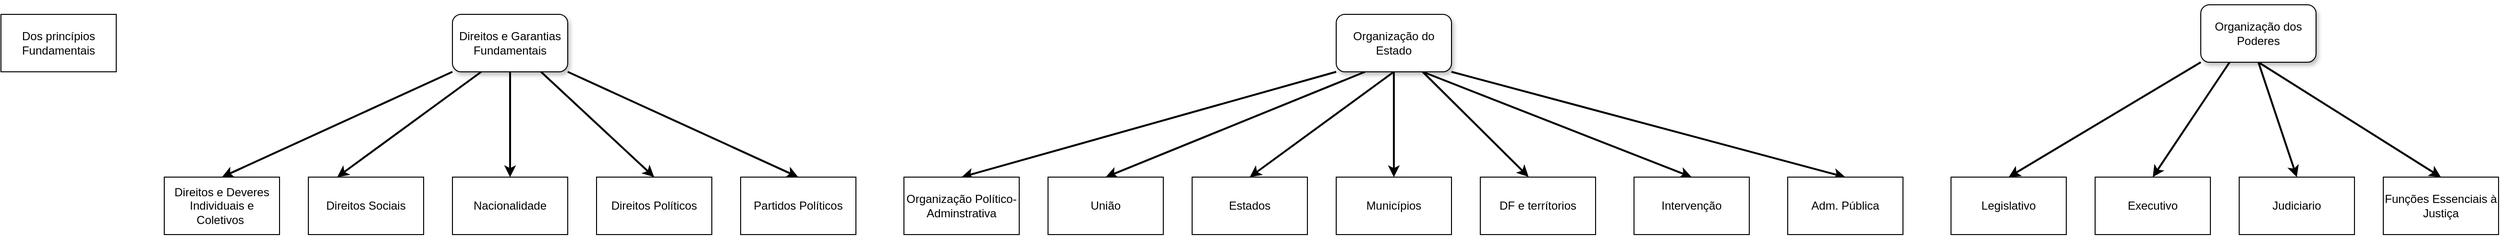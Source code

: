 <mxfile version="20.7.4" type="github">
  <diagram id="7ffOYEasKSPsLMKyowBz" name="CF">
    <mxGraphModel dx="1035" dy="522" grid="1" gridSize="10" guides="1" tooltips="1" connect="1" arrows="1" fold="1" page="1" pageScale="1" pageWidth="1e+31" pageHeight="1e+55" math="0" shadow="0">
      <root>
        <mxCell id="0" />
        <mxCell id="1" parent="0" />
        <mxCell id="GkByy-GgfKumErXublh6-1" value="Dos princípios Fundamentais" style="rounded=0;whiteSpace=wrap;html=1;" parent="1" vertex="1">
          <mxGeometry x="15470890" y="14953940" width="120" height="60" as="geometry" />
        </mxCell>
        <mxCell id="GkByy-GgfKumErXublh6-2" value="Direitos e Garantias Fundamentais" style="rounded=1;whiteSpace=wrap;html=1;shadow=1;glass=0;" parent="1" vertex="1">
          <mxGeometry x="15471360" y="14953940" width="120" height="60" as="geometry" />
        </mxCell>
        <mxCell id="GkByy-GgfKumErXublh6-3" value="Direitos e Deveres Individuais e Coletivos&amp;nbsp;" style="rounded=0;whiteSpace=wrap;html=1;" parent="1" vertex="1">
          <mxGeometry x="15471060" y="14954110" width="120" height="60" as="geometry" />
        </mxCell>
        <mxCell id="GkByy-GgfKumErXublh6-4" value="Direitos Sociais" style="rounded=0;whiteSpace=wrap;html=1;" parent="1" vertex="1">
          <mxGeometry x="15471210" y="14954110" width="120" height="60" as="geometry" />
        </mxCell>
        <mxCell id="GkByy-GgfKumErXublh6-5" value="Nacionalidade" style="rounded=0;whiteSpace=wrap;html=1;" parent="1" vertex="1">
          <mxGeometry x="15471360" y="14954110" width="120" height="60" as="geometry" />
        </mxCell>
        <mxCell id="GkByy-GgfKumErXublh6-6" value="Direitos Políticos" style="rounded=0;whiteSpace=wrap;html=1;" parent="1" vertex="1">
          <mxGeometry x="15471510" y="14954110" width="120" height="60" as="geometry" />
        </mxCell>
        <mxCell id="GkByy-GgfKumErXublh6-7" value="Partidos Políticos" style="rounded=0;whiteSpace=wrap;html=1;" parent="1" vertex="1">
          <mxGeometry x="15471660" y="14954110" width="120" height="60" as="geometry" />
        </mxCell>
        <mxCell id="GkByy-GgfKumErXublh6-10" value="" style="endArrow=classic;html=1;rounded=0;entryX=0.5;entryY=0;entryDx=0;entryDy=0;exitX=0;exitY=1;exitDx=0;exitDy=0;strokeWidth=2;" parent="1" source="GkByy-GgfKumErXublh6-2" target="GkByy-GgfKumErXublh6-3" edge="1">
          <mxGeometry width="50" height="50" relative="1" as="geometry">
            <mxPoint x="15471380" y="14954070" as="sourcePoint" />
            <mxPoint x="15471430" y="14954020" as="targetPoint" />
          </mxGeometry>
        </mxCell>
        <mxCell id="GkByy-GgfKumErXublh6-11" value="" style="endArrow=classic;html=1;rounded=0;entryX=0.25;entryY=0;entryDx=0;entryDy=0;exitX=0.25;exitY=1;exitDx=0;exitDy=0;strokeWidth=2;" parent="1" source="GkByy-GgfKumErXublh6-2" target="GkByy-GgfKumErXublh6-4" edge="1">
          <mxGeometry width="50" height="50" relative="1" as="geometry">
            <mxPoint x="15471500" y="14954000" as="sourcePoint" />
            <mxPoint x="15471260" y="14954110" as="targetPoint" />
          </mxGeometry>
        </mxCell>
        <mxCell id="GkByy-GgfKumErXublh6-12" value="" style="endArrow=classic;html=1;rounded=0;entryX=0.5;entryY=0;entryDx=0;entryDy=0;exitX=0.5;exitY=1;exitDx=0;exitDy=0;strokeWidth=2;" parent="1" source="GkByy-GgfKumErXublh6-2" target="GkByy-GgfKumErXublh6-5" edge="1">
          <mxGeometry width="50" height="50" relative="1" as="geometry">
            <mxPoint x="15471670" y="14953980" as="sourcePoint" />
            <mxPoint x="15471430" y="14954090" as="targetPoint" />
          </mxGeometry>
        </mxCell>
        <mxCell id="GkByy-GgfKumErXublh6-13" value="" style="endArrow=classic;html=1;rounded=0;entryX=0.5;entryY=0;entryDx=0;entryDy=0;strokeWidth=2;" parent="1" source="GkByy-GgfKumErXublh6-2" target="GkByy-GgfKumErXublh6-6" edge="1">
          <mxGeometry width="50" height="50" relative="1" as="geometry">
            <mxPoint x="15471760" y="14953970" as="sourcePoint" />
            <mxPoint x="15471520" y="14954080" as="targetPoint" />
          </mxGeometry>
        </mxCell>
        <mxCell id="GkByy-GgfKumErXublh6-14" value="" style="endArrow=classic;html=1;rounded=0;entryX=0.5;entryY=0;entryDx=0;entryDy=0;exitX=1;exitY=1;exitDx=0;exitDy=0;strokeWidth=2;" parent="1" source="GkByy-GgfKumErXublh6-2" target="GkByy-GgfKumErXublh6-7" edge="1">
          <mxGeometry width="50" height="50" relative="1" as="geometry">
            <mxPoint x="15471770" y="14953950" as="sourcePoint" />
            <mxPoint x="15471530" y="14954060" as="targetPoint" />
          </mxGeometry>
        </mxCell>
        <mxCell id="GkByy-GgfKumErXublh6-27" style="rounded=0;orthogonalLoop=1;jettySize=auto;html=1;exitX=0;exitY=1;exitDx=0;exitDy=0;entryX=0.5;entryY=0;entryDx=0;entryDy=0;strokeWidth=2;" parent="1" source="GkByy-GgfKumErXublh6-15" target="GkByy-GgfKumErXublh6-16" edge="1">
          <mxGeometry relative="1" as="geometry" />
        </mxCell>
        <mxCell id="GkByy-GgfKumErXublh6-28" style="edgeStyle=none;rounded=0;orthogonalLoop=1;jettySize=auto;html=1;exitX=0.25;exitY=1;exitDx=0;exitDy=0;entryX=0.5;entryY=0;entryDx=0;entryDy=0;strokeWidth=2;" parent="1" source="GkByy-GgfKumErXublh6-15" target="GkByy-GgfKumErXublh6-17" edge="1">
          <mxGeometry relative="1" as="geometry" />
        </mxCell>
        <mxCell id="GkByy-GgfKumErXublh6-29" style="edgeStyle=none;rounded=0;orthogonalLoop=1;jettySize=auto;html=1;exitX=0.5;exitY=1;exitDx=0;exitDy=0;entryX=0.5;entryY=0;entryDx=0;entryDy=0;strokeWidth=2;" parent="1" source="GkByy-GgfKumErXublh6-15" target="GkByy-GgfKumErXublh6-18" edge="1">
          <mxGeometry relative="1" as="geometry" />
        </mxCell>
        <mxCell id="GkByy-GgfKumErXublh6-30" style="edgeStyle=none;rounded=0;orthogonalLoop=1;jettySize=auto;html=1;exitX=1;exitY=1;exitDx=0;exitDy=0;entryX=0.5;entryY=0;entryDx=0;entryDy=0;strokeWidth=2;" parent="1" source="GkByy-GgfKumErXublh6-15" target="GkByy-GgfKumErXublh6-22" edge="1">
          <mxGeometry relative="1" as="geometry" />
        </mxCell>
        <mxCell id="GkByy-GgfKumErXublh6-31" style="edgeStyle=none;rounded=0;orthogonalLoop=1;jettySize=auto;html=1;exitX=0.75;exitY=1;exitDx=0;exitDy=0;entryX=0.5;entryY=0;entryDx=0;entryDy=0;strokeWidth=2;" parent="1" source="GkByy-GgfKumErXublh6-15" target="GkByy-GgfKumErXublh6-21" edge="1">
          <mxGeometry relative="1" as="geometry" />
        </mxCell>
        <mxCell id="GkByy-GgfKumErXublh6-32" style="edgeStyle=none;rounded=0;orthogonalLoop=1;jettySize=auto;html=1;exitX=0.75;exitY=1;exitDx=0;exitDy=0;entryX=0.419;entryY=-0.004;entryDx=0;entryDy=0;entryPerimeter=0;strokeWidth=2;" parent="1" source="GkByy-GgfKumErXublh6-15" target="GkByy-GgfKumErXublh6-20" edge="1">
          <mxGeometry relative="1" as="geometry" />
        </mxCell>
        <mxCell id="GkByy-GgfKumErXublh6-33" style="edgeStyle=none;rounded=0;orthogonalLoop=1;jettySize=auto;html=1;exitX=0.5;exitY=1;exitDx=0;exitDy=0;entryX=0.5;entryY=0;entryDx=0;entryDy=0;strokeWidth=2;" parent="1" source="GkByy-GgfKumErXublh6-15" target="GkByy-GgfKumErXublh6-19" edge="1">
          <mxGeometry relative="1" as="geometry" />
        </mxCell>
        <mxCell id="GkByy-GgfKumErXublh6-15" value="Organização do Estado" style="rounded=1;whiteSpace=wrap;html=1;shadow=1;glass=0;" parent="1" vertex="1">
          <mxGeometry x="15472280" y="14953940" width="120" height="60" as="geometry" />
        </mxCell>
        <mxCell id="GkByy-GgfKumErXublh6-16" value="Organização Político-Adminstrativa" style="rounded=0;whiteSpace=wrap;html=1;" parent="1" vertex="1">
          <mxGeometry x="15471830" y="14954110" width="120" height="60" as="geometry" />
        </mxCell>
        <mxCell id="GkByy-GgfKumErXublh6-17" value="União" style="rounded=0;whiteSpace=wrap;html=1;" parent="1" vertex="1">
          <mxGeometry x="15471980" y="14954110" width="120" height="60" as="geometry" />
        </mxCell>
        <mxCell id="GkByy-GgfKumErXublh6-18" value="Estados" style="rounded=0;whiteSpace=wrap;html=1;" parent="1" vertex="1">
          <mxGeometry x="15472130" y="14954110" width="120" height="60" as="geometry" />
        </mxCell>
        <mxCell id="GkByy-GgfKumErXublh6-19" value="Municípios" style="rounded=0;whiteSpace=wrap;html=1;" parent="1" vertex="1">
          <mxGeometry x="15472280" y="14954110" width="120" height="60" as="geometry" />
        </mxCell>
        <mxCell id="GkByy-GgfKumErXublh6-20" value="DF e terrítorios" style="rounded=0;whiteSpace=wrap;html=1;" parent="1" vertex="1">
          <mxGeometry x="15472430" y="14954110" width="120" height="60" as="geometry" />
        </mxCell>
        <mxCell id="GkByy-GgfKumErXublh6-21" value="Intervenção" style="rounded=0;whiteSpace=wrap;html=1;" parent="1" vertex="1">
          <mxGeometry x="15472590" y="14954110" width="120" height="60" as="geometry" />
        </mxCell>
        <mxCell id="GkByy-GgfKumErXublh6-22" value="Adm. Pública" style="rounded=0;whiteSpace=wrap;html=1;" parent="1" vertex="1">
          <mxGeometry x="15472750" y="14954110" width="120" height="60" as="geometry" />
        </mxCell>
        <mxCell id="EckTjDM6oESHF6MNkuEY-1" style="rounded=0;orthogonalLoop=1;jettySize=auto;html=1;exitX=0;exitY=1;exitDx=0;exitDy=0;entryX=0.5;entryY=0;entryDx=0;entryDy=0;strokeWidth=2;" edge="1" parent="1" source="EckTjDM6oESHF6MNkuEY-8" target="EckTjDM6oESHF6MNkuEY-9">
          <mxGeometry relative="1" as="geometry" />
        </mxCell>
        <mxCell id="EckTjDM6oESHF6MNkuEY-2" style="edgeStyle=none;rounded=0;orthogonalLoop=1;jettySize=auto;html=1;exitX=0.25;exitY=1;exitDx=0;exitDy=0;entryX=0.5;entryY=0;entryDx=0;entryDy=0;strokeWidth=2;" edge="1" parent="1" source="EckTjDM6oESHF6MNkuEY-8" target="EckTjDM6oESHF6MNkuEY-10">
          <mxGeometry relative="1" as="geometry" />
        </mxCell>
        <mxCell id="EckTjDM6oESHF6MNkuEY-3" style="edgeStyle=none;rounded=0;orthogonalLoop=1;jettySize=auto;html=1;exitX=0.5;exitY=1;exitDx=0;exitDy=0;entryX=0.5;entryY=0;entryDx=0;entryDy=0;strokeWidth=2;" edge="1" parent="1" source="EckTjDM6oESHF6MNkuEY-8" target="EckTjDM6oESHF6MNkuEY-11">
          <mxGeometry relative="1" as="geometry" />
        </mxCell>
        <mxCell id="EckTjDM6oESHF6MNkuEY-7" style="edgeStyle=none;rounded=0;orthogonalLoop=1;jettySize=auto;html=1;exitX=0.5;exitY=1;exitDx=0;exitDy=0;entryX=0.5;entryY=0;entryDx=0;entryDy=0;strokeWidth=2;" edge="1" parent="1" source="EckTjDM6oESHF6MNkuEY-8" target="EckTjDM6oESHF6MNkuEY-12">
          <mxGeometry relative="1" as="geometry" />
        </mxCell>
        <mxCell id="EckTjDM6oESHF6MNkuEY-8" value="Organização dos Poderes" style="rounded=1;whiteSpace=wrap;html=1;shadow=1;glass=0;" vertex="1" parent="1">
          <mxGeometry x="15473180" y="14953930" width="120" height="60" as="geometry" />
        </mxCell>
        <mxCell id="EckTjDM6oESHF6MNkuEY-9" value="Legislativo" style="rounded=0;whiteSpace=wrap;html=1;" vertex="1" parent="1">
          <mxGeometry x="15472920" y="14954110" width="120" height="60" as="geometry" />
        </mxCell>
        <mxCell id="EckTjDM6oESHF6MNkuEY-10" value="Executivo" style="rounded=0;whiteSpace=wrap;html=1;" vertex="1" parent="1">
          <mxGeometry x="15473070" y="14954110" width="120" height="60" as="geometry" />
        </mxCell>
        <mxCell id="EckTjDM6oESHF6MNkuEY-11" value="Judiciario" style="rounded=0;whiteSpace=wrap;html=1;" vertex="1" parent="1">
          <mxGeometry x="15473220" y="14954110" width="120" height="60" as="geometry" />
        </mxCell>
        <mxCell id="EckTjDM6oESHF6MNkuEY-12" value="Funções Essenciais à Justiça" style="rounded=0;whiteSpace=wrap;html=1;" vertex="1" parent="1">
          <mxGeometry x="15473370" y="14954110" width="120" height="60" as="geometry" />
        </mxCell>
      </root>
    </mxGraphModel>
  </diagram>
</mxfile>
